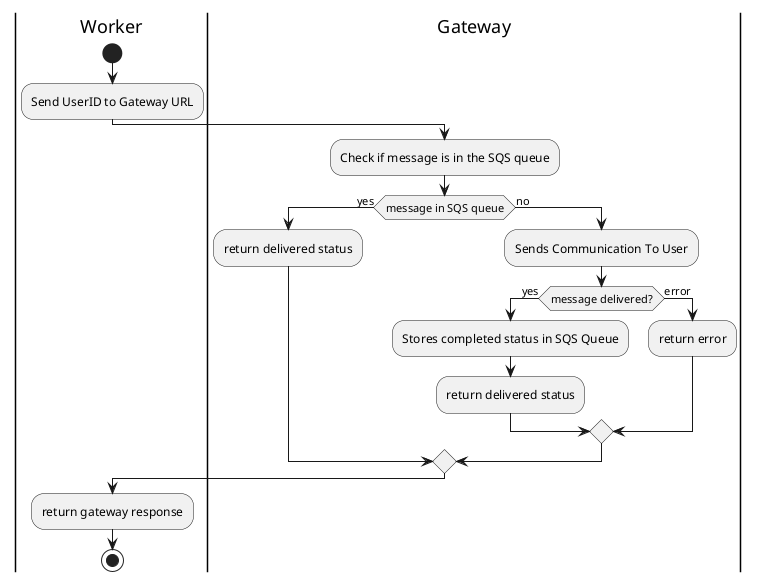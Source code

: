 @startuml Send Message To Gateway Activity;
|Worker|

start

:Send UserID to Gateway URL;

|Gateway|

:Check if message is in the SQS queue;
if (message in SQS queue) is (yes) then
:return delivered status;
else (no)

:Sends Communication To User;

    if (message delivered?) is (yes) then
    :Stores completed status in SQS Queue;
    :return delivered status;
    else (error)
    :return error;
    endif

endif
|Worker|
:return gateway response;
stop
@enduml